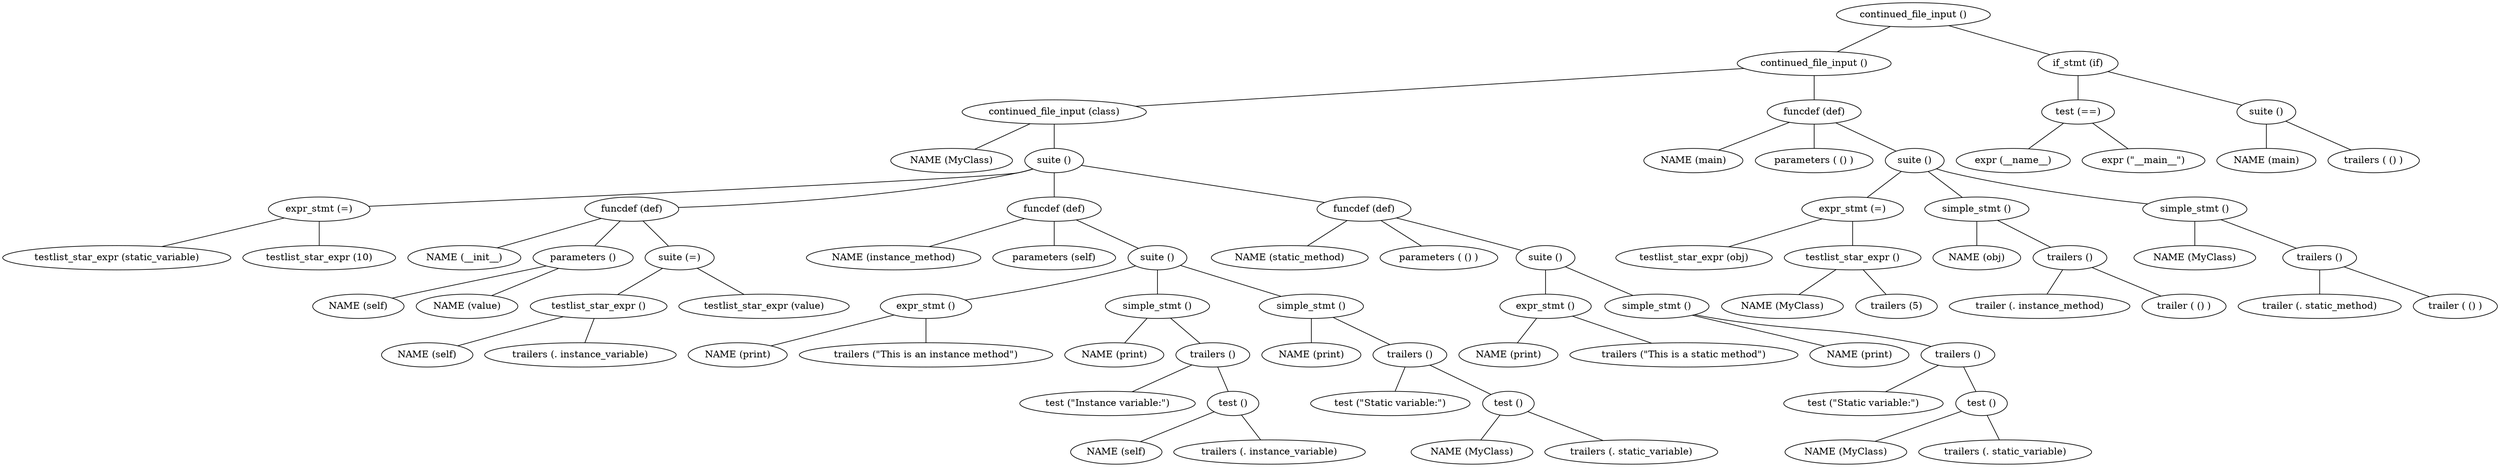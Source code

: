 Graph {
node1 [label="continued_file_input ()"];
node2 [label="continued_file_input ()"];
node3 [label="continued_file_input (class)"];
node4 [label="NAME (MyClass)"];
node5 [label="suite ()"];
node6 [label="expr_stmt (=)"];
node7 [label="testlist_star_expr (static_variable)"];
node8 [label="testlist_star_expr (10)"];
node9 [label="funcdef (def)"];
node10 [label="NAME (__init__)"];
node11 [label="parameters ()"];
node12 [label="NAME (self)"];
node13 [label="NAME (value)"];
node14 [label="suite (=)"];
node15 [label="testlist_star_expr ()"];
node16 [label="NAME (self)"];
node17 [label="trailers (. instance_variable)"];
node18 [label="testlist_star_expr (value)"];
node19 [label="funcdef (def)"];
node20 [label="NAME (instance_method)"];
node21 [label="parameters (self)"];
node22 [label="suite ()"];
node23 [label="expr_stmt ()"];
node24 [label="NAME (print)"];
node25 [label="trailers (&quot;This is an instance method&quot;)"];
node26 [label="simple_stmt ()"];
node27 [label="NAME (print)"];
node28 [label="trailers ()"];
node29 [label="test (&quot;Instance variable:&quot;)"];
node30 [label="test ()"];
node31 [label="NAME (self)"];
node32 [label="trailers (. instance_variable)"];
node33 [label="simple_stmt ()"];
node34 [label="NAME (print)"];
node35 [label="trailers ()"];
node36 [label="test (&quot;Static variable:&quot;)"];
node37 [label="test ()"];
node38 [label="NAME (MyClass)"];
node39 [label="trailers (. static_variable)"];
node40 [label="funcdef (def)"];
node41 [label="NAME (static_method)"];
node42 [label="parameters ( () )"];
node43 [label="suite ()"];
node44 [label="expr_stmt ()"];
node45 [label="NAME (print)"];
node46 [label="trailers (&quot;This is a static method&quot;)"];
node47 [label="simple_stmt ()"];
node48 [label="NAME (print)"];
node49 [label="trailers ()"];
node50 [label="test (&quot;Static variable:&quot;)"];
node51 [label="test ()"];
node52 [label="NAME (MyClass)"];
node53 [label="trailers (. static_variable)"];
node54 [label="funcdef (def)"];
node55 [label="NAME (main)"];
node56 [label="parameters ( () )"];
node57 [label="suite ()"];
node58 [label="expr_stmt (=)"];
node59 [label="testlist_star_expr (obj)"];
node60 [label="testlist_star_expr ()"];
node61 [label="NAME (MyClass)"];
node62 [label="trailers (5)"];
node63 [label="simple_stmt ()"];
node64 [label="NAME (obj)"];
node65 [label="trailers ()"];
node66 [label="trailer (. instance_method)"];
node67 [label="trailer ( () )"];
node68 [label="simple_stmt ()"];
node69 [label="NAME (MyClass)"];
node70 [label="trailers ()"];
node71 [label="trailer (. static_method)"];
node72 [label="trailer ( () )"];
node73 [label="if_stmt (if)"];
node74 [label="test (==)"];
node75 [label="expr (__name__)"];
node76 [label="expr (&quot;__main__&quot;)"];
node77 [label="suite ()"];
node78 [label="NAME (main)"];
node79 [label="trailers ( () )"];

node1 -- node2;
node2 -- node3;
node3 -- node4;
node3 -- node5;
node5 -- node6;
node6 -- node7;
node6 -- node8;
node5 -- node9;
node9 -- node10;
node9 -- node11;
node11 -- node12;
node11 -- node13;
node9 -- node14;
node14 -- node15;
node15 -- node16;
node15 -- node17;
node14 -- node18;
node5 -- node19;
node19 -- node20;
node19 -- node21;
node19 -- node22;
node22 -- node23;
node23 -- node24;
node23 -- node25;
node22 -- node26;
node26 -- node27;
node26 -- node28;
node28 -- node29;
node28 -- node30;
node30 -- node31;
node30 -- node32;
node22 -- node33;
node33 -- node34;
node33 -- node35;
node35 -- node36;
node35 -- node37;
node37 -- node38;
node37 -- node39;
node5 -- node40;
node40 -- node41;
node40 -- node42;
node40 -- node43;
node43 -- node44;
node44 -- node45;
node44 -- node46;
node43 -- node47;
node47 -- node48;
node47 -- node49;
node49 -- node50;
node49 -- node51;
node51 -- node52;
node51 -- node53;
node2 -- node54;
node54 -- node55;
node54 -- node56;
node54 -- node57;
node57 -- node58;
node58 -- node59;
node58 -- node60;
node60 -- node61;
node60 -- node62;
node57 -- node63;
node63 -- node64;
node63 -- node65;
node65 -- node66;
node65 -- node67;
node57 -- node68;
node68 -- node69;
node68 -- node70;
node70 -- node71;
node70 -- node72;
node1 -- node73;
node73 -- node74;
node74 -- node75;
node74 -- node76;
node73 -- node77;
node77 -- node78;
node77 -- node79;

}
